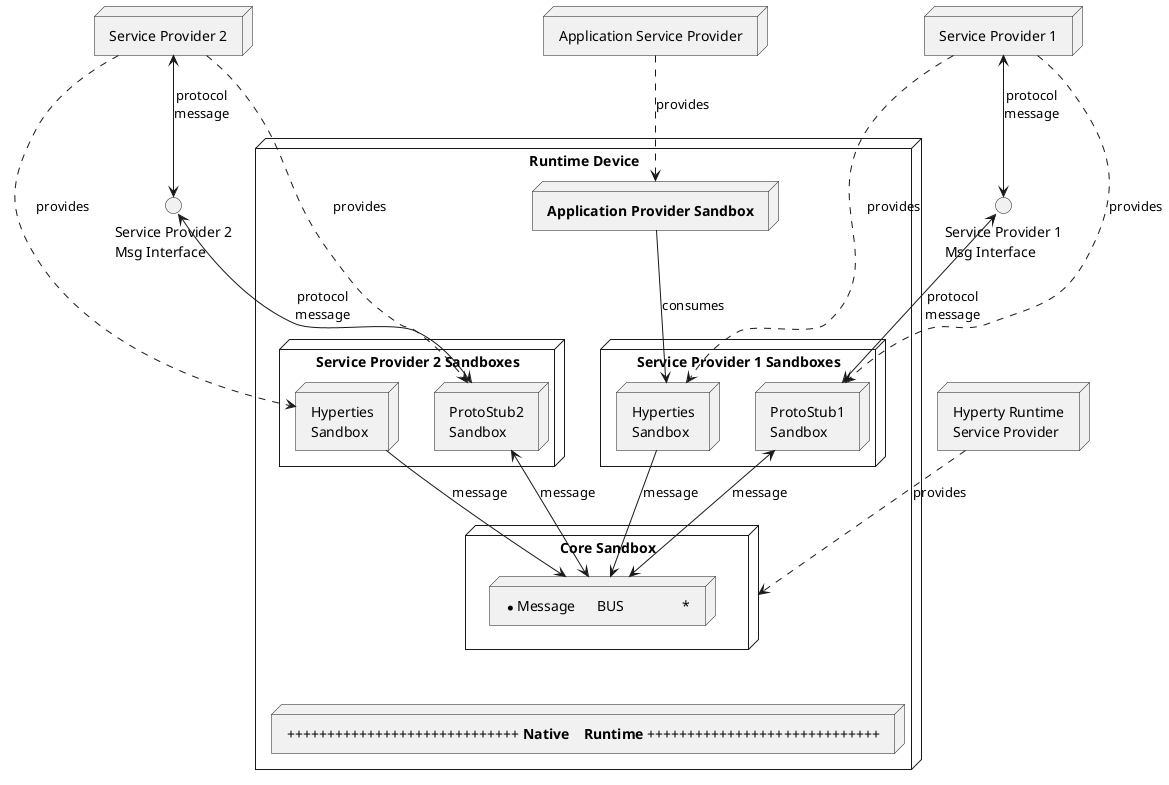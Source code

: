 @startuml "Runtime_Architecture_high_level_unstrusted.png"


node "Service Provider 1" as SP1 {
}

() "Service Provider 1\nMsg Interface" as SP1I

node "Application Service Provider" as ASP {
}

node "Service Provider 2" as SP2 {
}

() "Service Provider 2\nMsg Interface" as SP2I

node "Hyperty Runtime\nService Provider" as RunSP {
	
}


node "Runtime Device" as rt {

 node "**Application Provider Sandbox**" as ASPSand {
 }


 node "Service Provider 1 Sandboxes" as SP1Sand {

 node "Hyperties\nSandbox" as H1Sand {

	 }

 node "ProtoStub1\nSandbox" as Proto1Sand {

 }

ASPSand -down-> H1Sand : consumes


 }

node "Service Provider 2 Sandboxes" as SP2Sand {

 node "Hyperties\nSandbox" as H2Sand {
	 }

 
 node "ProtoStub2\nSandbox" as Proto2Sand {

  }


 }

ASP .down.> ASPSand : provides

H1Sand <..up- SP1 : provides
Proto1Sand <..up- SP1 : provides

H2Sand <..up- SP2 : provides
Proto2Sand <..up- SP2 : provides


SP1 <-down-> SP1I : protocol\nmessage
SP1I <-down-> Proto1Sand : protocol\nmessage

SP2 <-down-> SP2I : protocol\nmessage
SP2I <-down-> Proto2Sand : protocol\nmessage

node "Core Sandbox" as core {

 node "*            Message      BUS                *" as Bus 

}

 H1Sand -> Bus : message

 H2Sand -> Bus : message

 Bus <-up-> Proto1Sand : message

 Bus <-up-> Proto2Sand : message


RunSP ..> core : provides

node "+++++++++++++++++++++++++++++ **Native    Runtime** +++++++++++++++++++++++++++++" as native {
	
	}

}

native -[hidden]up- core

@enduml